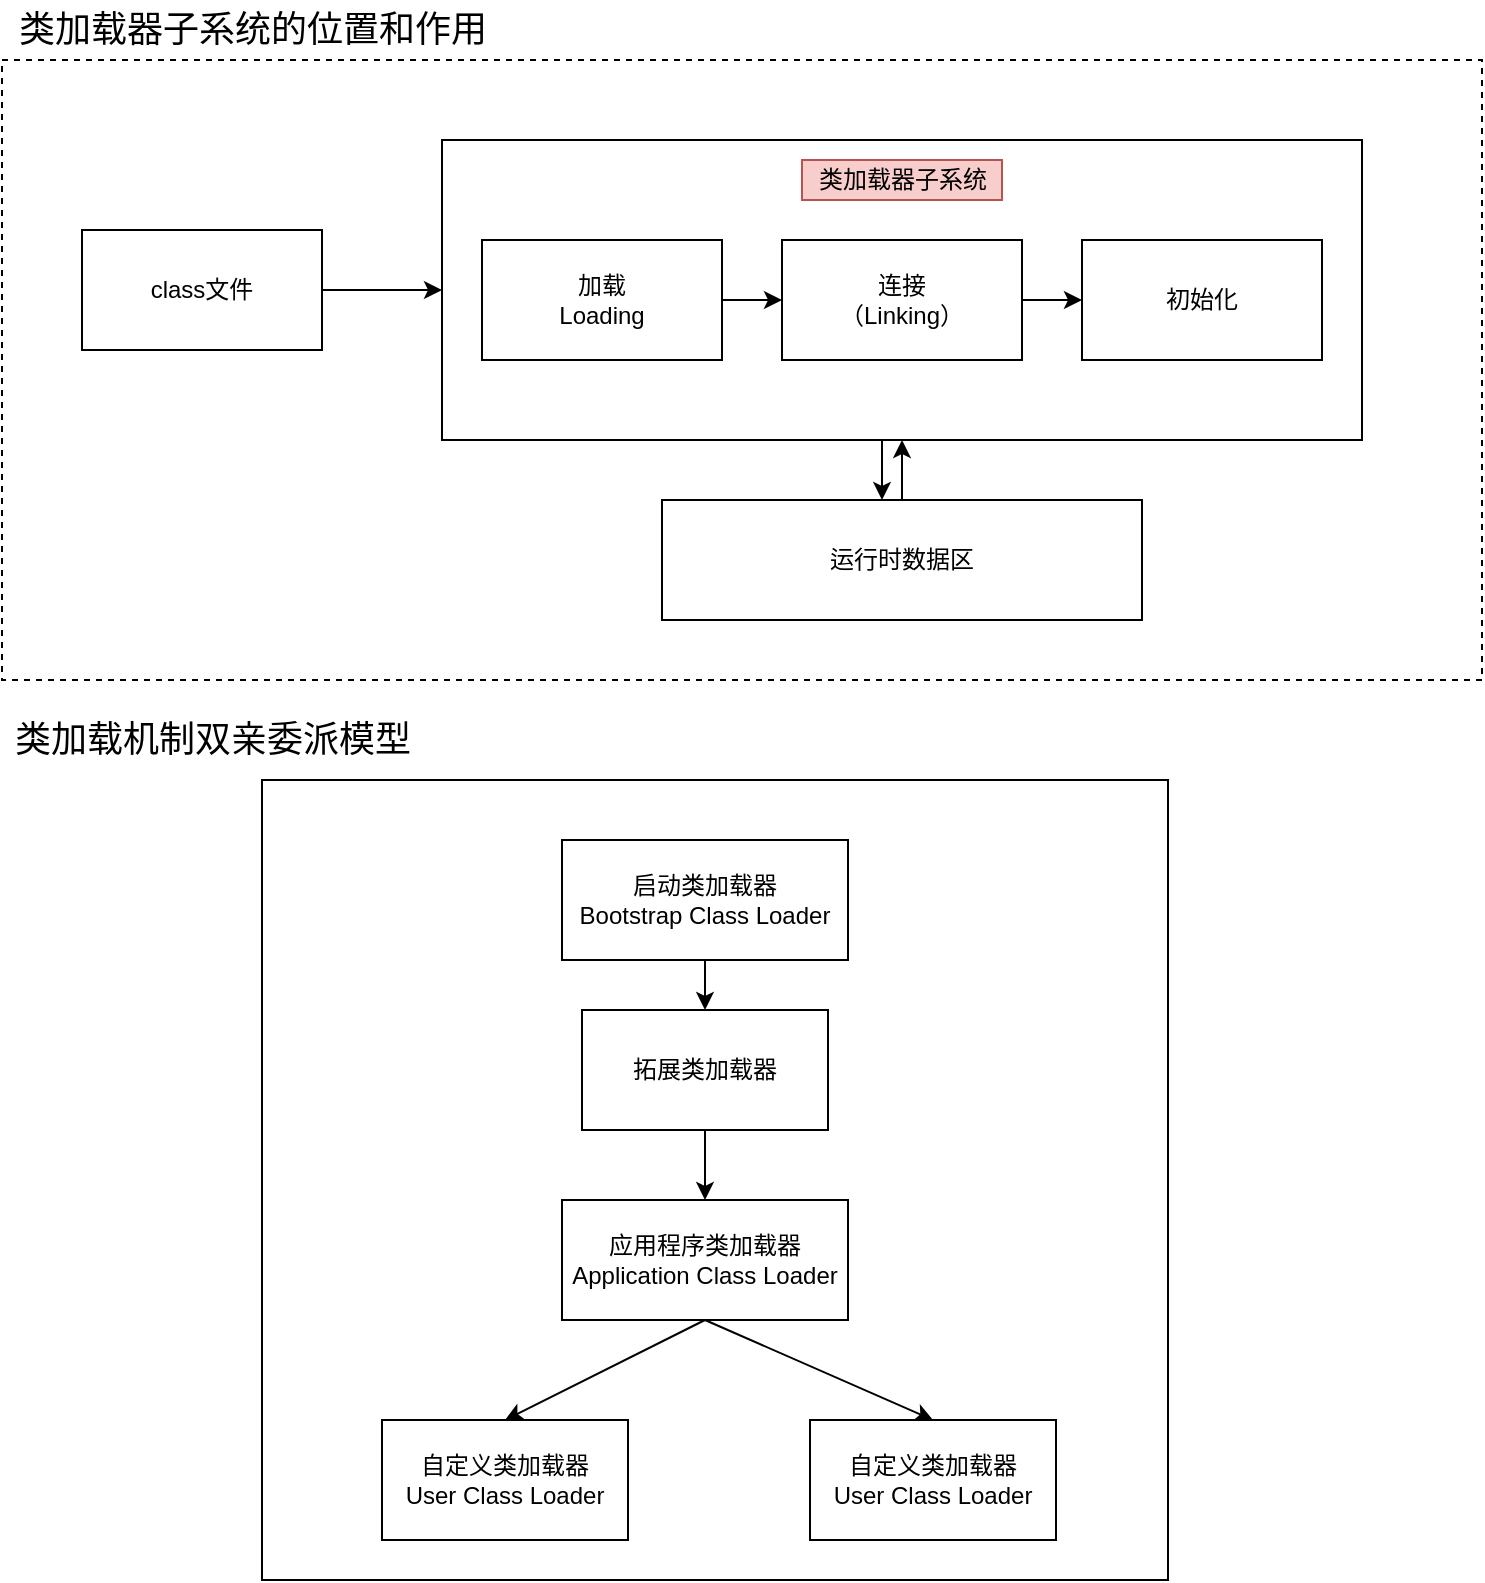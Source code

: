 <svg xmlns="http://www.w3.org/2000/svg" version="1.1" height="791px" width="741px" viewBox="-10 -10 761 811" content="&lt;mxGraphModel dx=&quot;678&quot; dy=&quot;914&quot; grid=&quot;1&quot; gridSize=&quot;10&quot; guides=&quot;1&quot; tooltips=&quot;1&quot; connect=&quot;1&quot; arrows=&quot;1&quot; fold=&quot;1&quot; page=&quot;1&quot; pageScale=&quot;1&quot; pageWidth=&quot;827&quot; pageHeight=&quot;1169&quot; math=&quot;0&quot; shadow=&quot;0&quot;&gt;&lt;root&gt;&lt;mxCell id=&quot;0&quot;/&gt;&lt;mxCell id=&quot;1&quot; parent=&quot;0&quot;/&gt;&lt;mxCell id=&quot;19&quot; value=&quot;&quot; style=&quot;rounded=0;whiteSpace=wrap;html=1;&quot; parent=&quot;1&quot; vertex=&quot;1&quot;&gt;&lt;mxGeometry x=&quot;140&quot; y=&quot;410&quot; width=&quot;453&quot; height=&quot;400&quot; as=&quot;geometry&quot;/&gt;&lt;/mxCell&gt;&lt;mxCell id=&quot;hA-Zm_iwx_gSBit0KiQk-16&quot; value=&quot;&quot; style=&quot;rounded=0;whiteSpace=wrap;html=1;dashed=1;&quot; parent=&quot;1&quot; vertex=&quot;1&quot;&gt;&lt;mxGeometry x=&quot;10&quot; y=&quot;50&quot; width=&quot;740&quot; height=&quot;310&quot; as=&quot;geometry&quot;/&gt;&lt;/mxCell&gt;&lt;mxCell id=&quot;hA-Zm_iwx_gSBit0KiQk-12&quot; value=&quot;&quot; style=&quot;edgeStyle=orthogonalEdgeStyle;rounded=0;orthogonalLoop=1;jettySize=auto;html=1;&quot; parent=&quot;1&quot; source=&quot;hA-Zm_iwx_gSBit0KiQk-6&quot; target=&quot;hA-Zm_iwx_gSBit0KiQk-5&quot; edge=&quot;1&quot;&gt;&lt;mxGeometry relative=&quot;1&quot; as=&quot;geometry&quot;&gt;&lt;Array as=&quot;points&quot;&gt;&lt;mxPoint x=&quot;450&quot; y=&quot;260&quot;/&gt;&lt;mxPoint x=&quot;450&quot; y=&quot;260&quot;/&gt;&lt;/Array&gt;&lt;/mxGeometry&gt;&lt;/mxCell&gt;&lt;mxCell id=&quot;hA-Zm_iwx_gSBit0KiQk-6&quot; value=&quot;&quot; style=&quot;rounded=0;whiteSpace=wrap;html=1;&quot; parent=&quot;1&quot; vertex=&quot;1&quot;&gt;&lt;mxGeometry x=&quot;230&quot; y=&quot;90&quot; width=&quot;460&quot; height=&quot;150&quot; as=&quot;geometry&quot;/&gt;&lt;/mxCell&gt;&lt;mxCell id=&quot;hA-Zm_iwx_gSBit0KiQk-8&quot; style=&quot;edgeStyle=orthogonalEdgeStyle;rounded=0;orthogonalLoop=1;jettySize=auto;html=1;exitX=1;exitY=0.5;exitDx=0;exitDy=0;entryX=0;entryY=0.5;entryDx=0;entryDy=0;&quot; parent=&quot;1&quot; source=&quot;hA-Zm_iwx_gSBit0KiQk-1&quot; target=&quot;hA-Zm_iwx_gSBit0KiQk-6&quot; edge=&quot;1&quot;&gt;&lt;mxGeometry relative=&quot;1&quot; as=&quot;geometry&quot;/&gt;&lt;/mxCell&gt;&lt;mxCell id=&quot;hA-Zm_iwx_gSBit0KiQk-1&quot; value=&quot;class文件&quot; style=&quot;rounded=0;whiteSpace=wrap;html=1;&quot; parent=&quot;1&quot; vertex=&quot;1&quot;&gt;&lt;mxGeometry x=&quot;50&quot; y=&quot;135&quot; width=&quot;120&quot; height=&quot;60&quot; as=&quot;geometry&quot;/&gt;&lt;/mxCell&gt;&lt;mxCell id=&quot;hA-Zm_iwx_gSBit0KiQk-10&quot; style=&quot;edgeStyle=orthogonalEdgeStyle;rounded=0;orthogonalLoop=1;jettySize=auto;html=1;exitX=1;exitY=0.5;exitDx=0;exitDy=0;entryX=0;entryY=0.5;entryDx=0;entryDy=0;&quot; parent=&quot;1&quot; source=&quot;hA-Zm_iwx_gSBit0KiQk-2&quot; target=&quot;hA-Zm_iwx_gSBit0KiQk-3&quot; edge=&quot;1&quot;&gt;&lt;mxGeometry relative=&quot;1&quot; as=&quot;geometry&quot;/&gt;&lt;/mxCell&gt;&lt;mxCell id=&quot;hA-Zm_iwx_gSBit0KiQk-2&quot; value=&quot;加载&amp;lt;br&amp;gt;Loading&quot; style=&quot;rounded=0;whiteSpace=wrap;html=1;&quot; parent=&quot;1&quot; vertex=&quot;1&quot;&gt;&lt;mxGeometry x=&quot;250&quot; y=&quot;140&quot; width=&quot;120&quot; height=&quot;60&quot; as=&quot;geometry&quot;/&gt;&lt;/mxCell&gt;&lt;mxCell id=&quot;hA-Zm_iwx_gSBit0KiQk-11&quot; value=&quot;&quot; style=&quot;edgeStyle=orthogonalEdgeStyle;rounded=0;orthogonalLoop=1;jettySize=auto;html=1;&quot; parent=&quot;1&quot; source=&quot;hA-Zm_iwx_gSBit0KiQk-3&quot; target=&quot;hA-Zm_iwx_gSBit0KiQk-4&quot; edge=&quot;1&quot;&gt;&lt;mxGeometry relative=&quot;1&quot; as=&quot;geometry&quot;/&gt;&lt;/mxCell&gt;&lt;mxCell id=&quot;hA-Zm_iwx_gSBit0KiQk-3&quot; value=&quot;连接&amp;lt;br&amp;gt;（Linking）&quot; style=&quot;rounded=0;whiteSpace=wrap;html=1;&quot; parent=&quot;1&quot; vertex=&quot;1&quot;&gt;&lt;mxGeometry x=&quot;400&quot; y=&quot;140&quot; width=&quot;120&quot; height=&quot;60&quot; as=&quot;geometry&quot;/&gt;&lt;/mxCell&gt;&lt;mxCell id=&quot;hA-Zm_iwx_gSBit0KiQk-4&quot; value=&quot;初始化&quot; style=&quot;rounded=0;whiteSpace=wrap;html=1;&quot; parent=&quot;1&quot; vertex=&quot;1&quot;&gt;&lt;mxGeometry x=&quot;550&quot; y=&quot;140&quot; width=&quot;120&quot; height=&quot;60&quot; as=&quot;geometry&quot;/&gt;&lt;/mxCell&gt;&lt;mxCell id=&quot;hA-Zm_iwx_gSBit0KiQk-13&quot; value=&quot;&quot; style=&quot;edgeStyle=orthogonalEdgeStyle;rounded=0;orthogonalLoop=1;jettySize=auto;html=1;entryX=0.5;entryY=1;entryDx=0;entryDy=0;&quot; parent=&quot;1&quot; source=&quot;hA-Zm_iwx_gSBit0KiQk-5&quot; target=&quot;hA-Zm_iwx_gSBit0KiQk-6&quot; edge=&quot;1&quot;&gt;&lt;mxGeometry relative=&quot;1&quot; as=&quot;geometry&quot;&gt;&lt;mxPoint x=&quot;460&quot; y=&quot;250&quot; as=&quot;targetPoint&quot;/&gt;&lt;/mxGeometry&gt;&lt;/mxCell&gt;&lt;mxCell id=&quot;hA-Zm_iwx_gSBit0KiQk-5&quot; value=&quot;运行时数据区&quot; style=&quot;rounded=0;whiteSpace=wrap;html=1;&quot; parent=&quot;1&quot; vertex=&quot;1&quot;&gt;&lt;mxGeometry x=&quot;340&quot; y=&quot;270&quot; width=&quot;240&quot; height=&quot;60&quot; as=&quot;geometry&quot;/&gt;&lt;/mxCell&gt;&lt;mxCell id=&quot;hA-Zm_iwx_gSBit0KiQk-15&quot; value=&quot;类加载器子系统&quot; style=&quot;text;html=1;align=center;verticalAlign=middle;resizable=0;points=[];autosize=1;strokeColor=#b85450;fillColor=#f8cecc;&quot; parent=&quot;1&quot; vertex=&quot;1&quot;&gt;&lt;mxGeometry x=&quot;410&quot; y=&quot;100&quot; width=&quot;100&quot; height=&quot;20&quot; as=&quot;geometry&quot;/&gt;&lt;/mxCell&gt;&lt;mxCell id=&quot;hA-Zm_iwx_gSBit0KiQk-17&quot; value=&quot;类加载器子系统的位置和作用&quot; style=&quot;text;html=1;align=center;verticalAlign=middle;resizable=0;points=[];autosize=1;strokeColor=none;fillColor=none;fontSize=18;&quot; parent=&quot;1&quot; vertex=&quot;1&quot;&gt;&lt;mxGeometry x=&quot;10&quot; y=&quot;20&quot; width=&quot;250&quot; height=&quot;30&quot; as=&quot;geometry&quot;/&gt;&lt;/mxCell&gt;&lt;mxCell id=&quot;2&quot; value=&quot;&amp;lt;font style=&amp;quot;font-size: 18px&amp;quot;&amp;gt;类加载机制双亲委派模型&amp;lt;/font&amp;gt;&quot; style=&quot;text;html=1;align=center;verticalAlign=middle;resizable=0;points=[];autosize=1;strokeColor=none;&quot; parent=&quot;1&quot; vertex=&quot;1&quot;&gt;&lt;mxGeometry x=&quot;10&quot; y=&quot;380&quot; width=&quot;210&quot; height=&quot;20&quot; as=&quot;geometry&quot;/&gt;&lt;/mxCell&gt;&lt;mxCell id=&quot;6&quot; style=&quot;edgeStyle=none;html=1;entryX=0.5;entryY=0;entryDx=0;entryDy=0;&quot; parent=&quot;1&quot; source=&quot;3&quot; target=&quot;5&quot; edge=&quot;1&quot;&gt;&lt;mxGeometry relative=&quot;1&quot; as=&quot;geometry&quot;/&gt;&lt;/mxCell&gt;&lt;mxCell id=&quot;3&quot; value=&quot;启动类加载器&amp;lt;br&amp;gt;Bootstrap Class Loader&quot; style=&quot;rounded=0;whiteSpace=wrap;html=1;&quot; parent=&quot;1&quot; vertex=&quot;1&quot;&gt;&lt;mxGeometry x=&quot;290&quot; y=&quot;440&quot; width=&quot;143&quot; height=&quot;60&quot; as=&quot;geometry&quot;/&gt;&lt;/mxCell&gt;&lt;mxCell id=&quot;13&quot; style=&quot;edgeStyle=none;html=1;exitX=0.5;exitY=1;exitDx=0;exitDy=0;entryX=0.5;entryY=0;entryDx=0;entryDy=0;&quot; parent=&quot;1&quot; source=&quot;5&quot; target=&quot;9&quot; edge=&quot;1&quot;&gt;&lt;mxGeometry relative=&quot;1&quot; as=&quot;geometry&quot;/&gt;&lt;/mxCell&gt;&lt;mxCell id=&quot;5&quot; value=&quot;拓展类加载器&quot; style=&quot;rounded=0;whiteSpace=wrap;html=1;&quot; parent=&quot;1&quot; vertex=&quot;1&quot;&gt;&lt;mxGeometry x=&quot;300&quot; y=&quot;525&quot; width=&quot;123&quot; height=&quot;60&quot; as=&quot;geometry&quot;/&gt;&lt;/mxCell&gt;&lt;mxCell id=&quot;15&quot; style=&quot;edgeStyle=none;html=1;exitX=0.5;exitY=1;exitDx=0;exitDy=0;entryX=0.5;entryY=0;entryDx=0;entryDy=0;&quot; parent=&quot;1&quot; source=&quot;9&quot; target=&quot;14&quot; edge=&quot;1&quot;&gt;&lt;mxGeometry relative=&quot;1&quot; as=&quot;geometry&quot;/&gt;&lt;/mxCell&gt;&lt;mxCell id=&quot;18&quot; style=&quot;edgeStyle=none;html=1;exitX=0.5;exitY=1;exitDx=0;exitDy=0;entryX=0.5;entryY=0;entryDx=0;entryDy=0;&quot; parent=&quot;1&quot; source=&quot;9&quot; target=&quot;17&quot; edge=&quot;1&quot;&gt;&lt;mxGeometry relative=&quot;1&quot; as=&quot;geometry&quot;/&gt;&lt;/mxCell&gt;&lt;mxCell id=&quot;9&quot; value=&quot;应用程序类加载器&amp;lt;br&amp;gt;Application Class Loader&quot; style=&quot;whiteSpace=wrap;html=1;&quot; parent=&quot;1&quot; vertex=&quot;1&quot;&gt;&lt;mxGeometry x=&quot;290&quot; y=&quot;620&quot; width=&quot;143&quot; height=&quot;60&quot; as=&quot;geometry&quot;/&gt;&lt;/mxCell&gt;&lt;mxCell id=&quot;14&quot; value=&quot;自定义类加载器&amp;lt;br&amp;gt;User Class Loader&quot; style=&quot;rounded=0;whiteSpace=wrap;html=1;&quot; parent=&quot;1&quot; vertex=&quot;1&quot;&gt;&lt;mxGeometry x=&quot;200&quot; y=&quot;730&quot; width=&quot;123&quot; height=&quot;60&quot; as=&quot;geometry&quot;/&gt;&lt;/mxCell&gt;&lt;mxCell id=&quot;17&quot; value=&quot;自定义类加载器&amp;lt;br&amp;gt;User Class Loader&quot; style=&quot;rounded=0;whiteSpace=wrap;html=1;&quot; parent=&quot;1&quot; vertex=&quot;1&quot;&gt;&lt;mxGeometry x=&quot;414&quot; y=&quot;730&quot; width=&quot;123&quot; height=&quot;60&quot; as=&quot;geometry&quot;/&gt;&lt;/mxCell&gt;&lt;/root&gt;&lt;/mxGraphModel&gt;"><style type="text/css"></style><rect x="130.5" y="390.5" width="453" height="400" fill="#ffffff" stroke="#000000" pointer-events="none"/><rect x="0.5" y="30.5" width="740" height="310" fill="#ffffff" stroke="#000000" stroke-dasharray="3 3" pointer-events="none"/><path d="M 440.5 220.5 L 440.5 240.5 L 440.5 244.13" fill="none" stroke="#000000" stroke-miterlimit="10" pointer-events="none"/><path d="M 440.5 249.38 L 437 242.38 L 440.5 244.13 L 444 242.38 Z" fill="#000000" stroke="#000000" stroke-miterlimit="10" pointer-events="none"/><rect x="220.5" y="70.5" width="460" height="150" fill="#ffffff" stroke="#000000" pointer-events="none"/><path d="M 160.5 145.5 L 214.13 145.5" fill="none" stroke="#000000" stroke-miterlimit="10" pointer-events="none"/><path d="M 219.38 145.5 L 212.38 149 L 214.13 145.5 L 212.38 142 Z" fill="#000000" stroke="#000000" stroke-miterlimit="10" pointer-events="none"/><rect x="40.5" y="115.5" width="120" height="60" fill="#ffffff" stroke="#000000" pointer-events="none"/><g><foreignObject style="overflow: visible; text-align: left;" pointer-events="none" width="100%" height="100%"><div xmlns="http://www.w3.org/1999/xhtml" style="display: flex; align-items: unsafe center; justify-content: unsafe center; width: 118px; height: 1px; padding-top: 146px; margin-left: 42px;"><div style="box-sizing: border-box; font-size: 0; text-align: center; "><div style="display: inline-block; font-size: 12px; font-family: Helvetica; color: #000000; line-height: 1.2; pointer-events: none; white-space: normal; word-wrap: normal; ">class文件</div></div></div></foreignObject></g><path d="M 360.5 150.5 L 384.13 150.5" fill="none" stroke="#000000" stroke-miterlimit="10" pointer-events="none"/><path d="M 389.38 150.5 L 382.38 154 L 384.13 150.5 L 382.38 147 Z" fill="#000000" stroke="#000000" stroke-miterlimit="10" pointer-events="none"/><rect x="240.5" y="120.5" width="120" height="60" fill="#ffffff" stroke="#000000" pointer-events="none"/><g><foreignObject style="overflow: visible; text-align: left;" pointer-events="none" width="100%" height="100%"><div xmlns="http://www.w3.org/1999/xhtml" style="display: flex; align-items: unsafe center; justify-content: unsafe center; width: 118px; height: 1px; padding-top: 151px; margin-left: 242px;"><div style="box-sizing: border-box; font-size: 0; text-align: center; "><div style="display: inline-block; font-size: 12px; font-family: Helvetica; color: #000000; line-height: 1.2; pointer-events: none; white-space: normal; word-wrap: normal; ">加载<br />Loading</div></div></div></foreignObject></g><path d="M 510.5 150.5 L 530.5 150.5 L 520.5 150.5 L 534.13 150.5" fill="none" stroke="#000000" stroke-miterlimit="10" pointer-events="none"/><path d="M 539.38 150.5 L 532.38 154 L 534.13 150.5 L 532.38 147 Z" fill="#000000" stroke="#000000" stroke-miterlimit="10" pointer-events="none"/><rect x="390.5" y="120.5" width="120" height="60" fill="#ffffff" stroke="#000000" pointer-events="none"/><g><foreignObject style="overflow: visible; text-align: left;" pointer-events="none" width="100%" height="100%"><div xmlns="http://www.w3.org/1999/xhtml" style="display: flex; align-items: unsafe center; justify-content: unsafe center; width: 118px; height: 1px; padding-top: 151px; margin-left: 392px;"><div style="box-sizing: border-box; font-size: 0; text-align: center; "><div style="display: inline-block; font-size: 12px; font-family: Helvetica; color: #000000; line-height: 1.2; pointer-events: none; white-space: normal; word-wrap: normal; ">连接<br />（Linking）</div></div></div></foreignObject></g><rect x="540.5" y="120.5" width="120" height="60" fill="#ffffff" stroke="#000000" pointer-events="none"/><g><foreignObject style="overflow: visible; text-align: left;" pointer-events="none" width="100%" height="100%"><div xmlns="http://www.w3.org/1999/xhtml" style="display: flex; align-items: unsafe center; justify-content: unsafe center; width: 118px; height: 1px; padding-top: 151px; margin-left: 542px;"><div style="box-sizing: border-box; font-size: 0; text-align: center; "><div style="display: inline-block; font-size: 12px; font-family: Helvetica; color: #000000; line-height: 1.2; pointer-events: none; white-space: normal; word-wrap: normal; ">初始化</div></div></div></foreignObject></g><path d="M 450.5 250.5 L 450.5 230.5 L 450.5 240.5 L 450.5 226.87" fill="none" stroke="#000000" stroke-miterlimit="10" pointer-events="none"/><path d="M 450.5 221.62 L 454 228.62 L 450.5 226.87 L 447 228.62 Z" fill="#000000" stroke="#000000" stroke-miterlimit="10" pointer-events="none"/><rect x="330.5" y="250.5" width="240" height="60" fill="#ffffff" stroke="#000000" pointer-events="none"/><g><foreignObject style="overflow: visible; text-align: left;" pointer-events="none" width="100%" height="100%"><div xmlns="http://www.w3.org/1999/xhtml" style="display: flex; align-items: unsafe center; justify-content: unsafe center; width: 238px; height: 1px; padding-top: 281px; margin-left: 332px;"><div style="box-sizing: border-box; font-size: 0; text-align: center; "><div style="display: inline-block; font-size: 12px; font-family: Helvetica; color: #000000; line-height: 1.2; pointer-events: none; white-space: normal; word-wrap: normal; ">运行时数据区</div></div></div></foreignObject></g><rect x="400.5" y="80.5" width="100" height="20" fill="#f8cecc" stroke="#b85450" pointer-events="none"/><g><foreignObject style="overflow: visible; text-align: left;" pointer-events="none" width="100%" height="100%"><div xmlns="http://www.w3.org/1999/xhtml" style="display: flex; align-items: unsafe center; justify-content: unsafe center; width: 1px; height: 1px; padding-top: 91px; margin-left: 451px;"><div style="box-sizing: border-box; font-size: 0; text-align: center; "><div style="display: inline-block; font-size: 12px; font-family: Helvetica; color: #000000; line-height: 1.2; pointer-events: none; white-space: nowrap; ">类加载器子系统</div></div></div></foreignObject></g><g><foreignObject style="overflow: visible; text-align: left;" pointer-events="none" width="100%" height="100%"><div xmlns="http://www.w3.org/1999/xhtml" style="display: flex; align-items: unsafe center; justify-content: unsafe center; width: 1px; height: 1px; padding-top: 16px; margin-left: 126px;"><div style="box-sizing: border-box; font-size: 0; text-align: center; "><div style="display: inline-block; font-size: 18px; font-family: Helvetica; color: #000000; line-height: 1.2; pointer-events: none; white-space: nowrap; ">类加载器子系统的位置和作用</div></div></div></foreignObject></g><g><foreignObject style="overflow: visible; text-align: left;" pointer-events="none" width="100%" height="100%"><div xmlns="http://www.w3.org/1999/xhtml" style="display: flex; align-items: unsafe center; justify-content: unsafe center; width: 1px; height: 1px; padding-top: 371px; margin-left: 106px;"><div style="box-sizing: border-box; font-size: 0; text-align: center; "><div style="display: inline-block; font-size: 12px; font-family: Helvetica; color: #000000; line-height: 1.2; pointer-events: none; white-space: nowrap; "><font style="font-size: 18px">类加载机制双亲委派模型</font></div></div></div></foreignObject></g><path d="M 352 480.5 L 352 499.13" fill="none" stroke="#000000" stroke-miterlimit="10" pointer-events="none"/><path d="M 352 504.38 L 348.5 497.38 L 352 499.13 L 355.5 497.38 Z" fill="#000000" stroke="#000000" stroke-miterlimit="10" pointer-events="none"/><rect x="280.5" y="420.5" width="143" height="60" fill="#ffffff" stroke="#000000" pointer-events="none"/><g><foreignObject style="overflow: visible; text-align: left;" pointer-events="none" width="100%" height="100%"><div xmlns="http://www.w3.org/1999/xhtml" style="display: flex; align-items: unsafe center; justify-content: unsafe center; width: 141px; height: 1px; padding-top: 451px; margin-left: 282px;"><div style="box-sizing: border-box; font-size: 0; text-align: center; "><div style="display: inline-block; font-size: 12px; font-family: Helvetica; color: #000000; line-height: 1.2; pointer-events: none; white-space: normal; word-wrap: normal; ">启动类加载器<br />Bootstrap Class Loader</div></div></div></foreignObject></g><path d="M 352 565.5 L 352 594.13" fill="none" stroke="#000000" stroke-miterlimit="10" pointer-events="none"/><path d="M 352 599.38 L 348.5 592.38 L 352 594.13 L 355.5 592.38 Z" fill="#000000" stroke="#000000" stroke-miterlimit="10" pointer-events="none"/><rect x="290.5" y="505.5" width="123" height="60" fill="#ffffff" stroke="#000000" pointer-events="none"/><g><foreignObject style="overflow: visible; text-align: left;" pointer-events="none" width="100%" height="100%"><div xmlns="http://www.w3.org/1999/xhtml" style="display: flex; align-items: unsafe center; justify-content: unsafe center; width: 121px; height: 1px; padding-top: 536px; margin-left: 292px;"><div style="box-sizing: border-box; font-size: 0; text-align: center; "><div style="display: inline-block; font-size: 12px; font-family: Helvetica; color: #000000; line-height: 1.2; pointer-events: none; white-space: normal; word-wrap: normal; ">拓展类加载器</div></div></div></foreignObject></g><path d="M 352 660.5 L 257.7 707.65" fill="none" stroke="#000000" stroke-miterlimit="10" pointer-events="none"/><path d="M 253 710 L 257.7 703.74 L 257.7 707.65 L 260.83 710 Z" fill="#000000" stroke="#000000" stroke-miterlimit="10" pointer-events="none"/><path d="M 352 660.5 L 460.17 707.94" fill="none" stroke="#000000" stroke-miterlimit="10" pointer-events="none"/><path d="M 464.98 710.05 L 457.16 710.44 L 460.17 707.94 L 459.97 704.03 Z" fill="#000000" stroke="#000000" stroke-miterlimit="10" pointer-events="none"/><rect x="280.5" y="600.5" width="143" height="60" fill="#ffffff" stroke="#000000" pointer-events="none"/><g><foreignObject style="overflow: visible; text-align: left;" pointer-events="none" width="100%" height="100%"><div xmlns="http://www.w3.org/1999/xhtml" style="display: flex; align-items: unsafe center; justify-content: unsafe center; width: 141px; height: 1px; padding-top: 631px; margin-left: 282px;"><div style="box-sizing: border-box; font-size: 0; text-align: center; "><div style="display: inline-block; font-size: 12px; font-family: Helvetica; color: #000000; line-height: 1.2; pointer-events: none; white-space: normal; word-wrap: normal; ">应用程序类加载器<br />Application Class Loader</div></div></div></foreignObject></g><rect x="190.5" y="710.5" width="123" height="60" fill="#ffffff" stroke="#000000" pointer-events="none"/><g><foreignObject style="overflow: visible; text-align: left;" pointer-events="none" width="100%" height="100%"><div xmlns="http://www.w3.org/1999/xhtml" style="display: flex; align-items: unsafe center; justify-content: unsafe center; width: 121px; height: 1px; padding-top: 741px; margin-left: 192px;"><div style="box-sizing: border-box; font-size: 0; text-align: center; "><div style="display: inline-block; font-size: 12px; font-family: Helvetica; color: #000000; line-height: 1.2; pointer-events: none; white-space: normal; word-wrap: normal; ">自定义类加载器<br />User Class Loader</div></div></div></foreignObject></g><rect x="404.5" y="710.5" width="123" height="60" fill="#ffffff" stroke="#000000" pointer-events="none"/><g><foreignObject style="overflow: visible; text-align: left;" pointer-events="none" width="100%" height="100%"><div xmlns="http://www.w3.org/1999/xhtml" style="display: flex; align-items: unsafe center; justify-content: unsafe center; width: 121px; height: 1px; padding-top: 741px; margin-left: 406px;"><div style="box-sizing: border-box; font-size: 0; text-align: center; "><div style="display: inline-block; font-size: 12px; font-family: Helvetica; color: #000000; line-height: 1.2; pointer-events: none; white-space: normal; word-wrap: normal; ">自定义类加载器<br />User Class Loader</div></div></div></foreignObject></g></svg>
